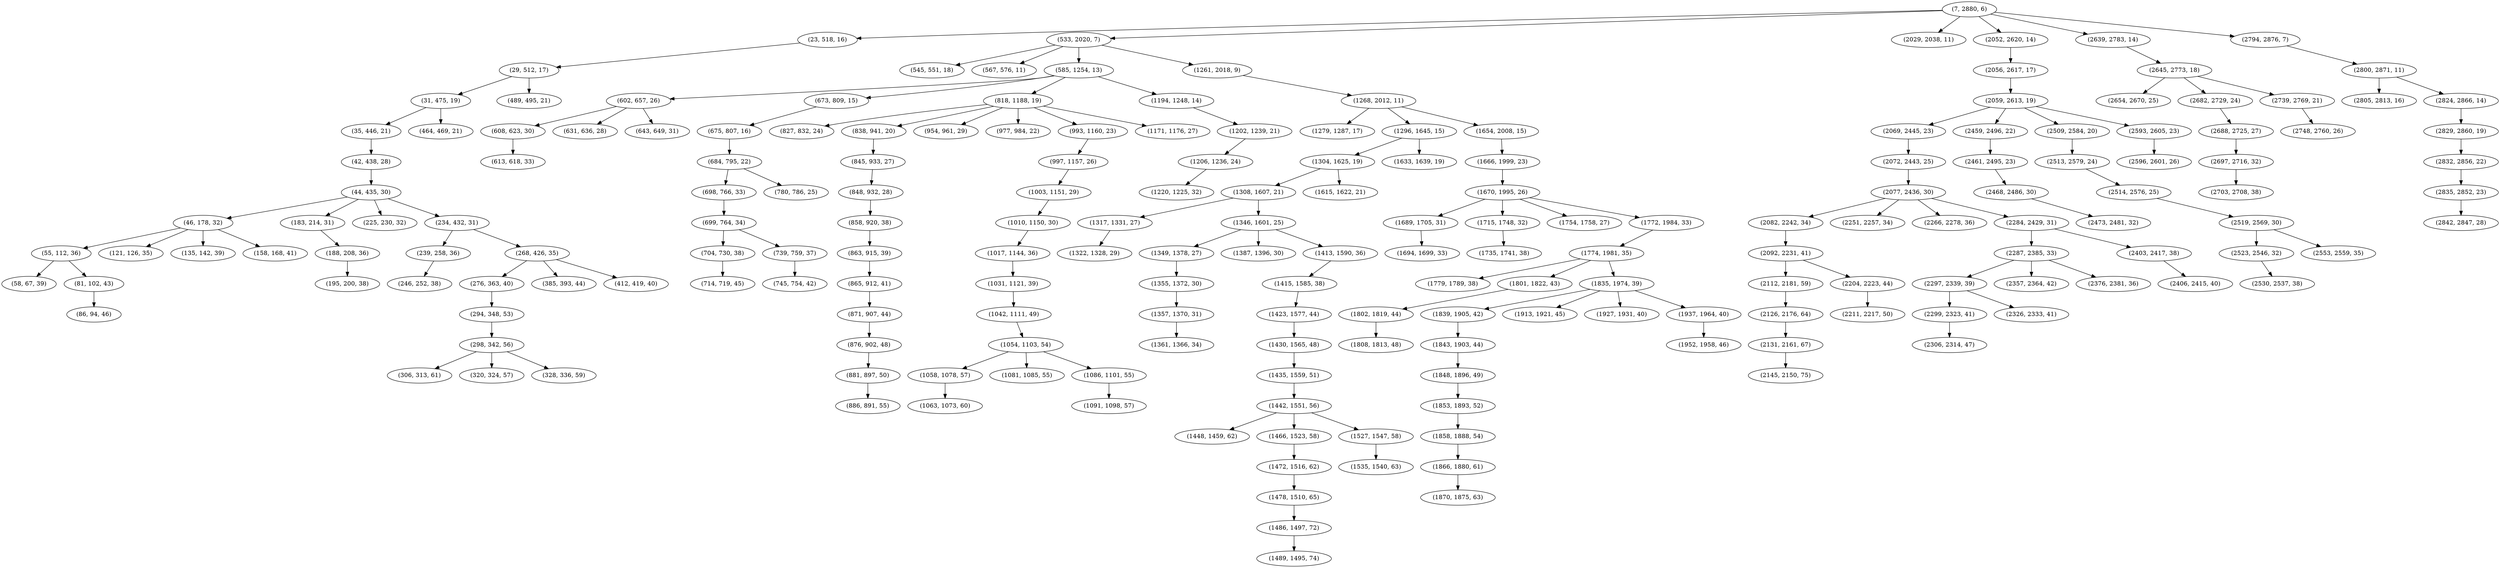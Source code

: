 digraph tree {
    "(7, 2880, 6)";
    "(23, 518, 16)";
    "(29, 512, 17)";
    "(31, 475, 19)";
    "(35, 446, 21)";
    "(42, 438, 28)";
    "(44, 435, 30)";
    "(46, 178, 32)";
    "(55, 112, 36)";
    "(58, 67, 39)";
    "(81, 102, 43)";
    "(86, 94, 46)";
    "(121, 126, 35)";
    "(135, 142, 39)";
    "(158, 168, 41)";
    "(183, 214, 31)";
    "(188, 208, 36)";
    "(195, 200, 38)";
    "(225, 230, 32)";
    "(234, 432, 31)";
    "(239, 258, 36)";
    "(246, 252, 38)";
    "(268, 426, 35)";
    "(276, 363, 40)";
    "(294, 348, 53)";
    "(298, 342, 56)";
    "(306, 313, 61)";
    "(320, 324, 57)";
    "(328, 336, 59)";
    "(385, 393, 44)";
    "(412, 419, 40)";
    "(464, 469, 21)";
    "(489, 495, 21)";
    "(533, 2020, 7)";
    "(545, 551, 18)";
    "(567, 576, 11)";
    "(585, 1254, 13)";
    "(602, 657, 26)";
    "(608, 623, 30)";
    "(613, 618, 33)";
    "(631, 636, 28)";
    "(643, 649, 31)";
    "(673, 809, 15)";
    "(675, 807, 16)";
    "(684, 795, 22)";
    "(698, 766, 33)";
    "(699, 764, 34)";
    "(704, 730, 38)";
    "(714, 719, 45)";
    "(739, 759, 37)";
    "(745, 754, 42)";
    "(780, 786, 25)";
    "(818, 1188, 19)";
    "(827, 832, 24)";
    "(838, 941, 20)";
    "(845, 933, 27)";
    "(848, 932, 28)";
    "(858, 920, 38)";
    "(863, 915, 39)";
    "(865, 912, 41)";
    "(871, 907, 44)";
    "(876, 902, 48)";
    "(881, 897, 50)";
    "(886, 891, 55)";
    "(954, 961, 29)";
    "(977, 984, 22)";
    "(993, 1160, 23)";
    "(997, 1157, 26)";
    "(1003, 1151, 29)";
    "(1010, 1150, 30)";
    "(1017, 1144, 36)";
    "(1031, 1121, 39)";
    "(1042, 1111, 49)";
    "(1054, 1103, 54)";
    "(1058, 1078, 57)";
    "(1063, 1073, 60)";
    "(1081, 1085, 55)";
    "(1086, 1101, 55)";
    "(1091, 1098, 57)";
    "(1171, 1176, 27)";
    "(1194, 1248, 14)";
    "(1202, 1239, 21)";
    "(1206, 1236, 24)";
    "(1220, 1225, 32)";
    "(1261, 2018, 9)";
    "(1268, 2012, 11)";
    "(1279, 1287, 17)";
    "(1296, 1645, 15)";
    "(1304, 1625, 19)";
    "(1308, 1607, 21)";
    "(1317, 1331, 27)";
    "(1322, 1328, 29)";
    "(1346, 1601, 25)";
    "(1349, 1378, 27)";
    "(1355, 1372, 30)";
    "(1357, 1370, 31)";
    "(1361, 1366, 34)";
    "(1387, 1396, 30)";
    "(1413, 1590, 36)";
    "(1415, 1585, 38)";
    "(1423, 1577, 44)";
    "(1430, 1565, 48)";
    "(1435, 1559, 51)";
    "(1442, 1551, 56)";
    "(1448, 1459, 62)";
    "(1466, 1523, 58)";
    "(1472, 1516, 62)";
    "(1478, 1510, 65)";
    "(1486, 1497, 72)";
    "(1489, 1495, 74)";
    "(1527, 1547, 58)";
    "(1535, 1540, 63)";
    "(1615, 1622, 21)";
    "(1633, 1639, 19)";
    "(1654, 2008, 15)";
    "(1666, 1999, 23)";
    "(1670, 1995, 26)";
    "(1689, 1705, 31)";
    "(1694, 1699, 33)";
    "(1715, 1748, 32)";
    "(1735, 1741, 38)";
    "(1754, 1758, 27)";
    "(1772, 1984, 33)";
    "(1774, 1981, 35)";
    "(1779, 1789, 38)";
    "(1801, 1822, 43)";
    "(1802, 1819, 44)";
    "(1808, 1813, 48)";
    "(1835, 1974, 39)";
    "(1839, 1905, 42)";
    "(1843, 1903, 44)";
    "(1848, 1896, 49)";
    "(1853, 1893, 52)";
    "(1858, 1888, 54)";
    "(1866, 1880, 61)";
    "(1870, 1875, 63)";
    "(1913, 1921, 45)";
    "(1927, 1931, 40)";
    "(1937, 1964, 40)";
    "(1952, 1958, 46)";
    "(2029, 2038, 11)";
    "(2052, 2620, 14)";
    "(2056, 2617, 17)";
    "(2059, 2613, 19)";
    "(2069, 2445, 23)";
    "(2072, 2443, 25)";
    "(2077, 2436, 30)";
    "(2082, 2242, 34)";
    "(2092, 2231, 41)";
    "(2112, 2181, 59)";
    "(2126, 2176, 64)";
    "(2131, 2161, 67)";
    "(2145, 2150, 75)";
    "(2204, 2223, 44)";
    "(2211, 2217, 50)";
    "(2251, 2257, 34)";
    "(2266, 2278, 36)";
    "(2284, 2429, 31)";
    "(2287, 2385, 33)";
    "(2297, 2339, 39)";
    "(2299, 2323, 41)";
    "(2306, 2314, 47)";
    "(2326, 2333, 41)";
    "(2357, 2364, 42)";
    "(2376, 2381, 36)";
    "(2403, 2417, 38)";
    "(2406, 2415, 40)";
    "(2459, 2496, 22)";
    "(2461, 2495, 23)";
    "(2468, 2486, 30)";
    "(2473, 2481, 32)";
    "(2509, 2584, 20)";
    "(2513, 2579, 24)";
    "(2514, 2576, 25)";
    "(2519, 2569, 30)";
    "(2523, 2546, 32)";
    "(2530, 2537, 38)";
    "(2553, 2559, 35)";
    "(2593, 2605, 23)";
    "(2596, 2601, 26)";
    "(2639, 2783, 14)";
    "(2645, 2773, 18)";
    "(2654, 2670, 25)";
    "(2682, 2729, 24)";
    "(2688, 2725, 27)";
    "(2697, 2716, 32)";
    "(2703, 2708, 38)";
    "(2739, 2769, 21)";
    "(2748, 2760, 26)";
    "(2794, 2876, 7)";
    "(2800, 2871, 11)";
    "(2805, 2813, 16)";
    "(2824, 2866, 14)";
    "(2829, 2860, 19)";
    "(2832, 2856, 22)";
    "(2835, 2852, 23)";
    "(2842, 2847, 28)";
    "(7, 2880, 6)" -> "(23, 518, 16)";
    "(7, 2880, 6)" -> "(533, 2020, 7)";
    "(7, 2880, 6)" -> "(2029, 2038, 11)";
    "(7, 2880, 6)" -> "(2052, 2620, 14)";
    "(7, 2880, 6)" -> "(2639, 2783, 14)";
    "(7, 2880, 6)" -> "(2794, 2876, 7)";
    "(23, 518, 16)" -> "(29, 512, 17)";
    "(29, 512, 17)" -> "(31, 475, 19)";
    "(29, 512, 17)" -> "(489, 495, 21)";
    "(31, 475, 19)" -> "(35, 446, 21)";
    "(31, 475, 19)" -> "(464, 469, 21)";
    "(35, 446, 21)" -> "(42, 438, 28)";
    "(42, 438, 28)" -> "(44, 435, 30)";
    "(44, 435, 30)" -> "(46, 178, 32)";
    "(44, 435, 30)" -> "(183, 214, 31)";
    "(44, 435, 30)" -> "(225, 230, 32)";
    "(44, 435, 30)" -> "(234, 432, 31)";
    "(46, 178, 32)" -> "(55, 112, 36)";
    "(46, 178, 32)" -> "(121, 126, 35)";
    "(46, 178, 32)" -> "(135, 142, 39)";
    "(46, 178, 32)" -> "(158, 168, 41)";
    "(55, 112, 36)" -> "(58, 67, 39)";
    "(55, 112, 36)" -> "(81, 102, 43)";
    "(81, 102, 43)" -> "(86, 94, 46)";
    "(183, 214, 31)" -> "(188, 208, 36)";
    "(188, 208, 36)" -> "(195, 200, 38)";
    "(234, 432, 31)" -> "(239, 258, 36)";
    "(234, 432, 31)" -> "(268, 426, 35)";
    "(239, 258, 36)" -> "(246, 252, 38)";
    "(268, 426, 35)" -> "(276, 363, 40)";
    "(268, 426, 35)" -> "(385, 393, 44)";
    "(268, 426, 35)" -> "(412, 419, 40)";
    "(276, 363, 40)" -> "(294, 348, 53)";
    "(294, 348, 53)" -> "(298, 342, 56)";
    "(298, 342, 56)" -> "(306, 313, 61)";
    "(298, 342, 56)" -> "(320, 324, 57)";
    "(298, 342, 56)" -> "(328, 336, 59)";
    "(533, 2020, 7)" -> "(545, 551, 18)";
    "(533, 2020, 7)" -> "(567, 576, 11)";
    "(533, 2020, 7)" -> "(585, 1254, 13)";
    "(533, 2020, 7)" -> "(1261, 2018, 9)";
    "(585, 1254, 13)" -> "(602, 657, 26)";
    "(585, 1254, 13)" -> "(673, 809, 15)";
    "(585, 1254, 13)" -> "(818, 1188, 19)";
    "(585, 1254, 13)" -> "(1194, 1248, 14)";
    "(602, 657, 26)" -> "(608, 623, 30)";
    "(602, 657, 26)" -> "(631, 636, 28)";
    "(602, 657, 26)" -> "(643, 649, 31)";
    "(608, 623, 30)" -> "(613, 618, 33)";
    "(673, 809, 15)" -> "(675, 807, 16)";
    "(675, 807, 16)" -> "(684, 795, 22)";
    "(684, 795, 22)" -> "(698, 766, 33)";
    "(684, 795, 22)" -> "(780, 786, 25)";
    "(698, 766, 33)" -> "(699, 764, 34)";
    "(699, 764, 34)" -> "(704, 730, 38)";
    "(699, 764, 34)" -> "(739, 759, 37)";
    "(704, 730, 38)" -> "(714, 719, 45)";
    "(739, 759, 37)" -> "(745, 754, 42)";
    "(818, 1188, 19)" -> "(827, 832, 24)";
    "(818, 1188, 19)" -> "(838, 941, 20)";
    "(818, 1188, 19)" -> "(954, 961, 29)";
    "(818, 1188, 19)" -> "(977, 984, 22)";
    "(818, 1188, 19)" -> "(993, 1160, 23)";
    "(818, 1188, 19)" -> "(1171, 1176, 27)";
    "(838, 941, 20)" -> "(845, 933, 27)";
    "(845, 933, 27)" -> "(848, 932, 28)";
    "(848, 932, 28)" -> "(858, 920, 38)";
    "(858, 920, 38)" -> "(863, 915, 39)";
    "(863, 915, 39)" -> "(865, 912, 41)";
    "(865, 912, 41)" -> "(871, 907, 44)";
    "(871, 907, 44)" -> "(876, 902, 48)";
    "(876, 902, 48)" -> "(881, 897, 50)";
    "(881, 897, 50)" -> "(886, 891, 55)";
    "(993, 1160, 23)" -> "(997, 1157, 26)";
    "(997, 1157, 26)" -> "(1003, 1151, 29)";
    "(1003, 1151, 29)" -> "(1010, 1150, 30)";
    "(1010, 1150, 30)" -> "(1017, 1144, 36)";
    "(1017, 1144, 36)" -> "(1031, 1121, 39)";
    "(1031, 1121, 39)" -> "(1042, 1111, 49)";
    "(1042, 1111, 49)" -> "(1054, 1103, 54)";
    "(1054, 1103, 54)" -> "(1058, 1078, 57)";
    "(1054, 1103, 54)" -> "(1081, 1085, 55)";
    "(1054, 1103, 54)" -> "(1086, 1101, 55)";
    "(1058, 1078, 57)" -> "(1063, 1073, 60)";
    "(1086, 1101, 55)" -> "(1091, 1098, 57)";
    "(1194, 1248, 14)" -> "(1202, 1239, 21)";
    "(1202, 1239, 21)" -> "(1206, 1236, 24)";
    "(1206, 1236, 24)" -> "(1220, 1225, 32)";
    "(1261, 2018, 9)" -> "(1268, 2012, 11)";
    "(1268, 2012, 11)" -> "(1279, 1287, 17)";
    "(1268, 2012, 11)" -> "(1296, 1645, 15)";
    "(1268, 2012, 11)" -> "(1654, 2008, 15)";
    "(1296, 1645, 15)" -> "(1304, 1625, 19)";
    "(1296, 1645, 15)" -> "(1633, 1639, 19)";
    "(1304, 1625, 19)" -> "(1308, 1607, 21)";
    "(1304, 1625, 19)" -> "(1615, 1622, 21)";
    "(1308, 1607, 21)" -> "(1317, 1331, 27)";
    "(1308, 1607, 21)" -> "(1346, 1601, 25)";
    "(1317, 1331, 27)" -> "(1322, 1328, 29)";
    "(1346, 1601, 25)" -> "(1349, 1378, 27)";
    "(1346, 1601, 25)" -> "(1387, 1396, 30)";
    "(1346, 1601, 25)" -> "(1413, 1590, 36)";
    "(1349, 1378, 27)" -> "(1355, 1372, 30)";
    "(1355, 1372, 30)" -> "(1357, 1370, 31)";
    "(1357, 1370, 31)" -> "(1361, 1366, 34)";
    "(1413, 1590, 36)" -> "(1415, 1585, 38)";
    "(1415, 1585, 38)" -> "(1423, 1577, 44)";
    "(1423, 1577, 44)" -> "(1430, 1565, 48)";
    "(1430, 1565, 48)" -> "(1435, 1559, 51)";
    "(1435, 1559, 51)" -> "(1442, 1551, 56)";
    "(1442, 1551, 56)" -> "(1448, 1459, 62)";
    "(1442, 1551, 56)" -> "(1466, 1523, 58)";
    "(1442, 1551, 56)" -> "(1527, 1547, 58)";
    "(1466, 1523, 58)" -> "(1472, 1516, 62)";
    "(1472, 1516, 62)" -> "(1478, 1510, 65)";
    "(1478, 1510, 65)" -> "(1486, 1497, 72)";
    "(1486, 1497, 72)" -> "(1489, 1495, 74)";
    "(1527, 1547, 58)" -> "(1535, 1540, 63)";
    "(1654, 2008, 15)" -> "(1666, 1999, 23)";
    "(1666, 1999, 23)" -> "(1670, 1995, 26)";
    "(1670, 1995, 26)" -> "(1689, 1705, 31)";
    "(1670, 1995, 26)" -> "(1715, 1748, 32)";
    "(1670, 1995, 26)" -> "(1754, 1758, 27)";
    "(1670, 1995, 26)" -> "(1772, 1984, 33)";
    "(1689, 1705, 31)" -> "(1694, 1699, 33)";
    "(1715, 1748, 32)" -> "(1735, 1741, 38)";
    "(1772, 1984, 33)" -> "(1774, 1981, 35)";
    "(1774, 1981, 35)" -> "(1779, 1789, 38)";
    "(1774, 1981, 35)" -> "(1801, 1822, 43)";
    "(1774, 1981, 35)" -> "(1835, 1974, 39)";
    "(1801, 1822, 43)" -> "(1802, 1819, 44)";
    "(1802, 1819, 44)" -> "(1808, 1813, 48)";
    "(1835, 1974, 39)" -> "(1839, 1905, 42)";
    "(1835, 1974, 39)" -> "(1913, 1921, 45)";
    "(1835, 1974, 39)" -> "(1927, 1931, 40)";
    "(1835, 1974, 39)" -> "(1937, 1964, 40)";
    "(1839, 1905, 42)" -> "(1843, 1903, 44)";
    "(1843, 1903, 44)" -> "(1848, 1896, 49)";
    "(1848, 1896, 49)" -> "(1853, 1893, 52)";
    "(1853, 1893, 52)" -> "(1858, 1888, 54)";
    "(1858, 1888, 54)" -> "(1866, 1880, 61)";
    "(1866, 1880, 61)" -> "(1870, 1875, 63)";
    "(1937, 1964, 40)" -> "(1952, 1958, 46)";
    "(2052, 2620, 14)" -> "(2056, 2617, 17)";
    "(2056, 2617, 17)" -> "(2059, 2613, 19)";
    "(2059, 2613, 19)" -> "(2069, 2445, 23)";
    "(2059, 2613, 19)" -> "(2459, 2496, 22)";
    "(2059, 2613, 19)" -> "(2509, 2584, 20)";
    "(2059, 2613, 19)" -> "(2593, 2605, 23)";
    "(2069, 2445, 23)" -> "(2072, 2443, 25)";
    "(2072, 2443, 25)" -> "(2077, 2436, 30)";
    "(2077, 2436, 30)" -> "(2082, 2242, 34)";
    "(2077, 2436, 30)" -> "(2251, 2257, 34)";
    "(2077, 2436, 30)" -> "(2266, 2278, 36)";
    "(2077, 2436, 30)" -> "(2284, 2429, 31)";
    "(2082, 2242, 34)" -> "(2092, 2231, 41)";
    "(2092, 2231, 41)" -> "(2112, 2181, 59)";
    "(2092, 2231, 41)" -> "(2204, 2223, 44)";
    "(2112, 2181, 59)" -> "(2126, 2176, 64)";
    "(2126, 2176, 64)" -> "(2131, 2161, 67)";
    "(2131, 2161, 67)" -> "(2145, 2150, 75)";
    "(2204, 2223, 44)" -> "(2211, 2217, 50)";
    "(2284, 2429, 31)" -> "(2287, 2385, 33)";
    "(2284, 2429, 31)" -> "(2403, 2417, 38)";
    "(2287, 2385, 33)" -> "(2297, 2339, 39)";
    "(2287, 2385, 33)" -> "(2357, 2364, 42)";
    "(2287, 2385, 33)" -> "(2376, 2381, 36)";
    "(2297, 2339, 39)" -> "(2299, 2323, 41)";
    "(2297, 2339, 39)" -> "(2326, 2333, 41)";
    "(2299, 2323, 41)" -> "(2306, 2314, 47)";
    "(2403, 2417, 38)" -> "(2406, 2415, 40)";
    "(2459, 2496, 22)" -> "(2461, 2495, 23)";
    "(2461, 2495, 23)" -> "(2468, 2486, 30)";
    "(2468, 2486, 30)" -> "(2473, 2481, 32)";
    "(2509, 2584, 20)" -> "(2513, 2579, 24)";
    "(2513, 2579, 24)" -> "(2514, 2576, 25)";
    "(2514, 2576, 25)" -> "(2519, 2569, 30)";
    "(2519, 2569, 30)" -> "(2523, 2546, 32)";
    "(2519, 2569, 30)" -> "(2553, 2559, 35)";
    "(2523, 2546, 32)" -> "(2530, 2537, 38)";
    "(2593, 2605, 23)" -> "(2596, 2601, 26)";
    "(2639, 2783, 14)" -> "(2645, 2773, 18)";
    "(2645, 2773, 18)" -> "(2654, 2670, 25)";
    "(2645, 2773, 18)" -> "(2682, 2729, 24)";
    "(2645, 2773, 18)" -> "(2739, 2769, 21)";
    "(2682, 2729, 24)" -> "(2688, 2725, 27)";
    "(2688, 2725, 27)" -> "(2697, 2716, 32)";
    "(2697, 2716, 32)" -> "(2703, 2708, 38)";
    "(2739, 2769, 21)" -> "(2748, 2760, 26)";
    "(2794, 2876, 7)" -> "(2800, 2871, 11)";
    "(2800, 2871, 11)" -> "(2805, 2813, 16)";
    "(2800, 2871, 11)" -> "(2824, 2866, 14)";
    "(2824, 2866, 14)" -> "(2829, 2860, 19)";
    "(2829, 2860, 19)" -> "(2832, 2856, 22)";
    "(2832, 2856, 22)" -> "(2835, 2852, 23)";
    "(2835, 2852, 23)" -> "(2842, 2847, 28)";
}
